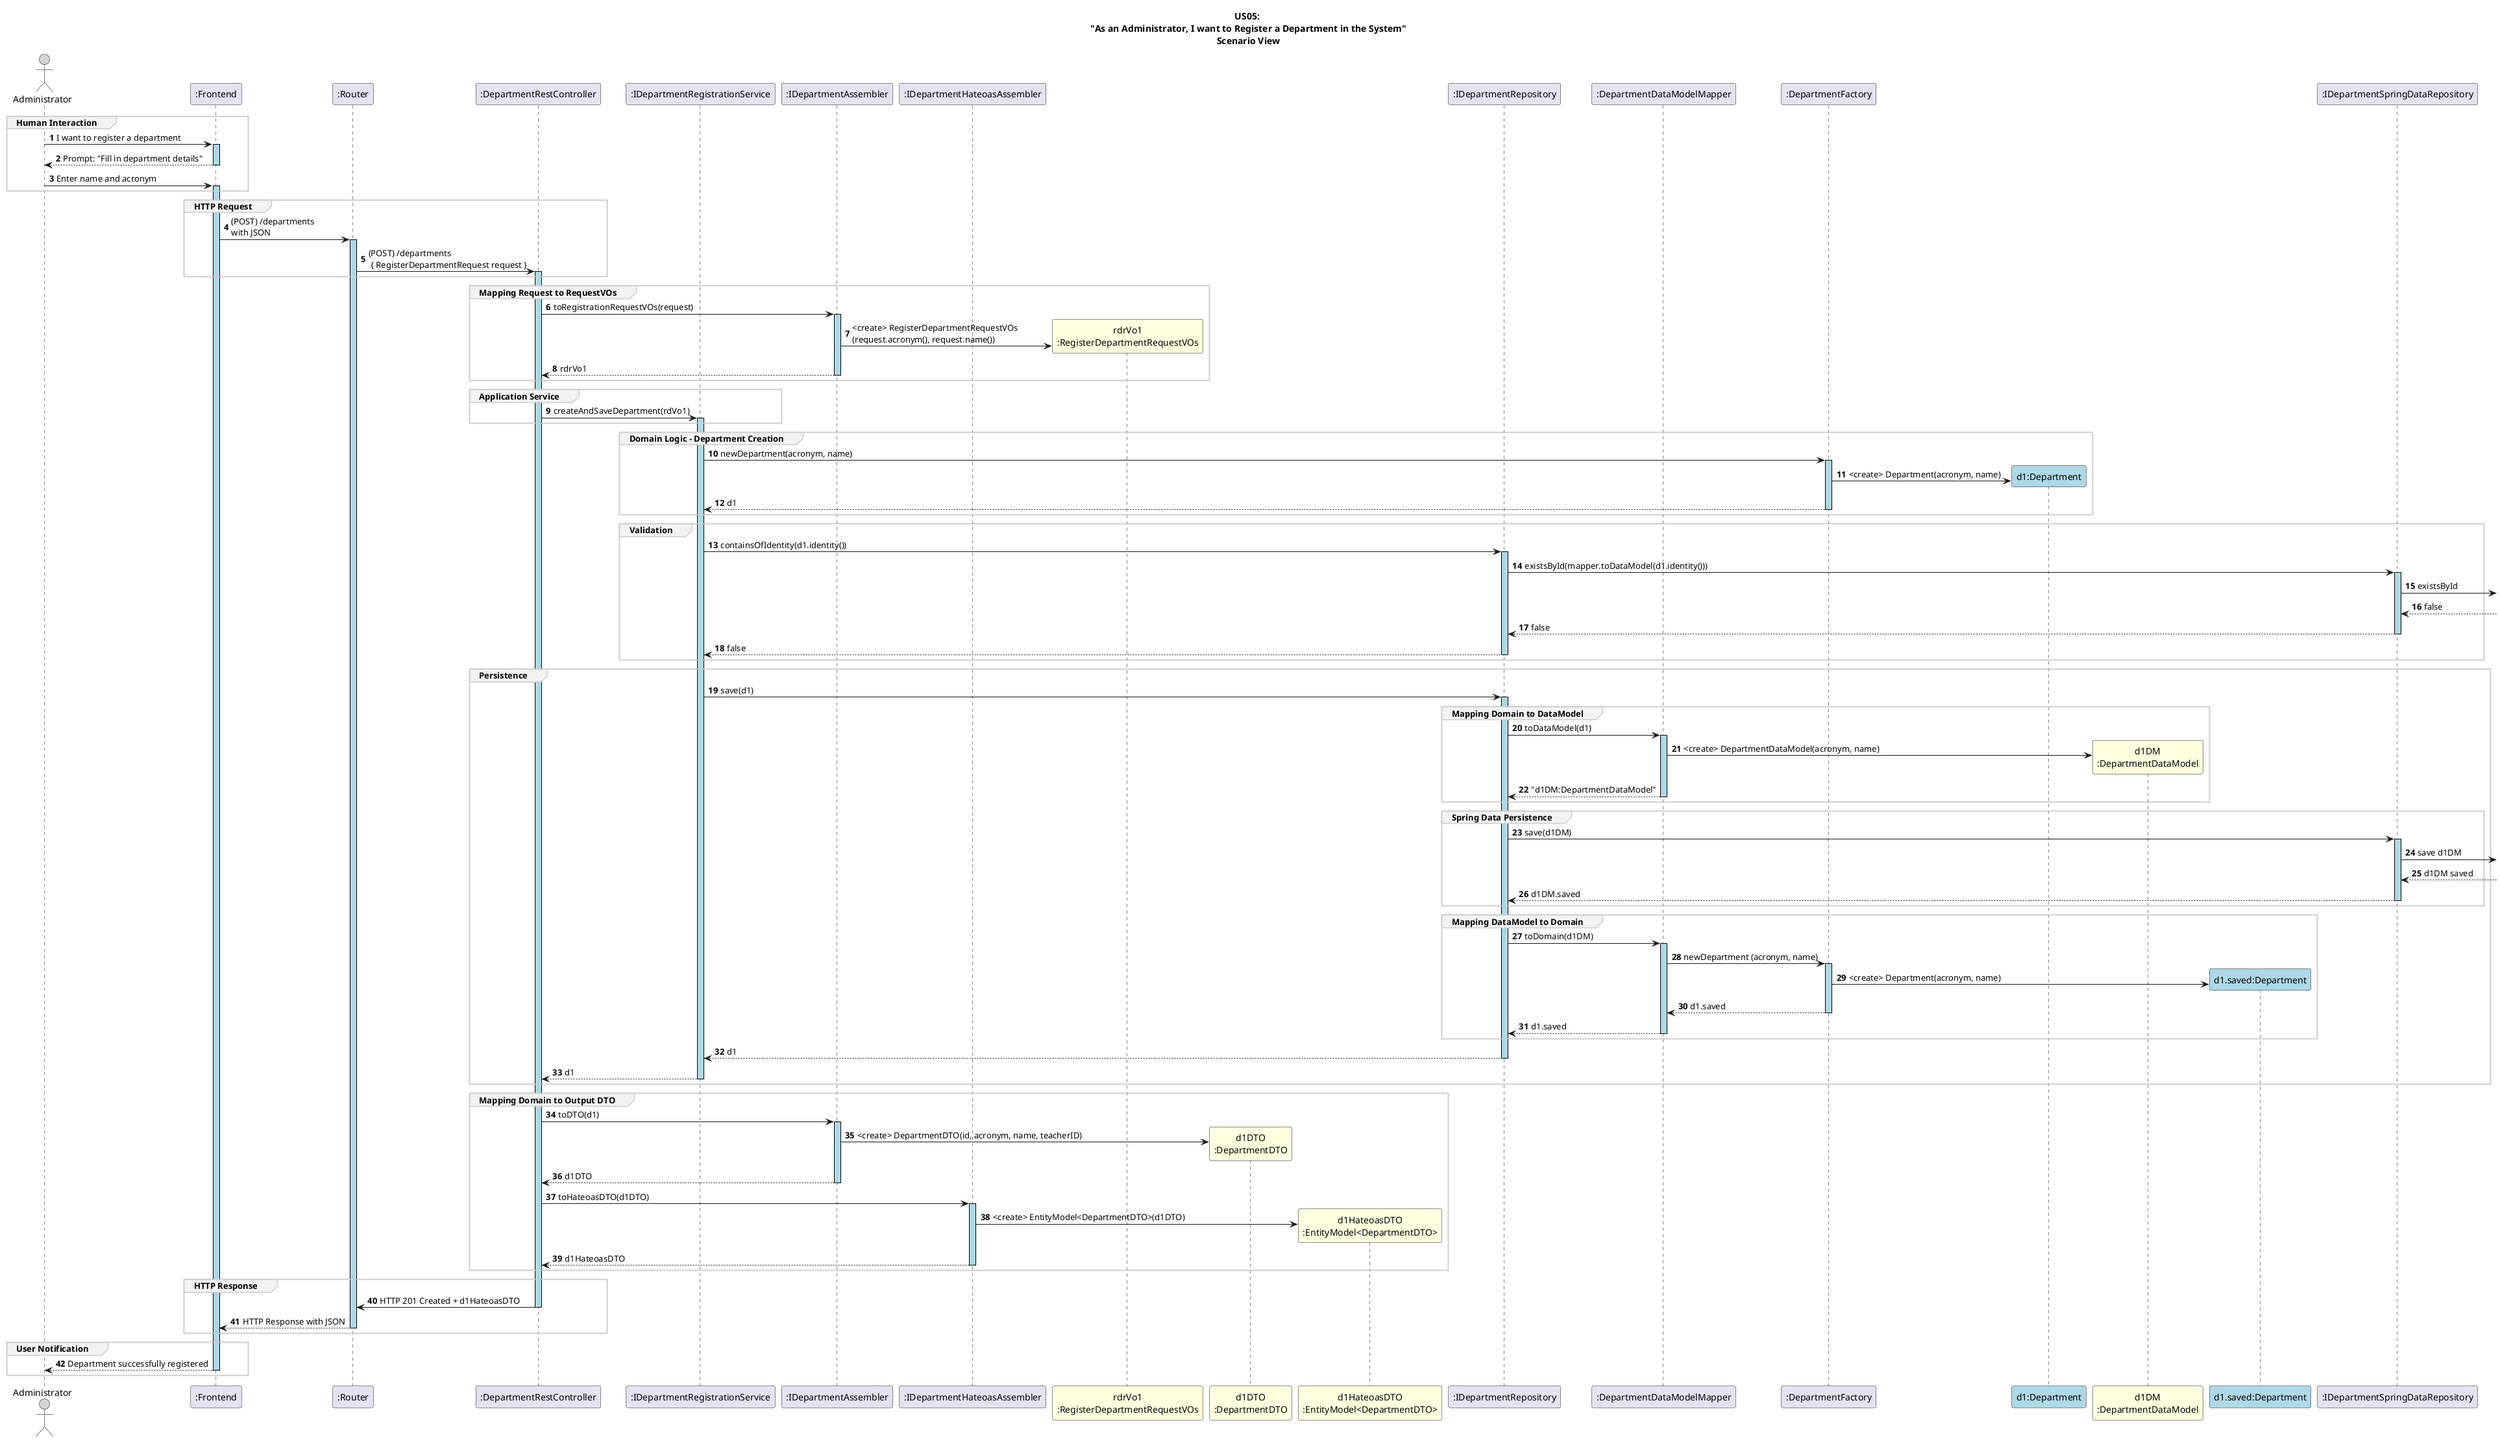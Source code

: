 @startuml

title US05: \n"As an Administrator, I want to Register a Department in the System"\nScenario View

autonumber
skinparam sequence {
    LifelineBorderColor black
    LifelineBackgroundColor LightBlue
    ActorBorderColor black
    ActorBackgroundColor LightGray
    GroupBorderColor #cccccc
    GroupBackgroundColor #f2f2f2
}

actor "Administrator" as Administrator
participant ":Frontend" as UI
participant ":Router" as Router
participant ":DepartmentRestController" as Controller
participant ":IDepartmentRegistrationService" as Service
participant ":IDepartmentAssembler" as Mapper
participant ":IDepartmentHateoasAssembler" as HAAssembler
participant "rdrVo1\n:RegisterDepartmentRequestVOs" as Request #LightYellow
participant "d1DTO\n:DepartmentDTO" as DepartmentDTO #LightYellow
participant "d1HateoasDTO\n:EntityModel<DepartmentDTO>" as DepartmentHateoasDTO #LightYellow
participant ":IDepartmentRepository" as Repository
participant ":DepartmentDataModelMapper" as DataModelMapper
participant ":DepartmentFactory" as Factory
participant "d1:Department" as Department #LightBlue
participant "d1DM\n:DepartmentDataModel" as DepartmentDataModel #LightYellow
participant "d1.saved:Department" as Department2 #LightBlue
participant ":IDepartmentSpringDataRepository" as SpringDataRepo

group Human Interaction
Administrator -> UI ++: I want to register a department
UI --> Administrator --: Prompt: "Fill in department details"
Administrator -> UI ++: Enter name and acronym
end group

group HTTP Request
UI -> Router ++: (POST) /departments\nwith JSON
Router -> Controller ++: (POST) /departments\n { RegisterDepartmentRequest request }
end group

group Mapping Request to RequestVOs
Controller -> Mapper ++: toRegistrationRequestVOs(request)
Mapper -> Request **: <create> RegisterDepartmentRequestVOs\n(request.acronym(), request.name())
Mapper --> Controller --: rdrVo1
end group

group Application Service
Controller -> Service ++: createAndSaveDepartment(rdVo1)
end group

group Domain Logic – Department Creation
Service -> Factory ++: newDepartment(acronym, name)
Factory -> Department **: <create> Department(acronym, name)
Factory --> Service --: d1
end group

group Validation
Service -> Repository ++: containsOfIdentity(d1.identity())
Repository -> SpringDataRepo ++: existsById(mapper.toDataModel(d1.identity()))
SpringDataRepo -> : existsById
SpringDataRepo <-- : false
SpringDataRepo --> Repository --: false
Repository --> Service --: false
end group

group Persistence
Service -> Repository ++: save(d1)

group Mapping Domain to DataModel
Repository -> DataModelMapper ++: toDataModel(d1)
DataModelMapper -> DepartmentDataModel **: <create> DepartmentDataModel(acronym, name)
DataModelMapper --> Repository --: "d1DM:DepartmentDataModel"
end group

group Spring Data Persistence
Repository -> SpringDataRepo ++: save(d1DM)
SpringDataRepo -> : save d1DM
SpringDataRepo <-- : d1DM saved
SpringDataRepo --> Repository --: d1DM.saved
end group

group Mapping DataModel to Domain
Repository -> DataModelMapper ++: toDomain(d1DM)
DataModelMapper -> Factory ++: newDepartment (acronym, name)
Factory -> Department2 **: <create> Department(acronym, name)
Factory --> DataModelMapper --: d1.saved
DataModelMapper --> Repository --: d1.saved
end group

Repository --> Service --: d1
Service --> Controller --: d1

end group

group Mapping Domain to Output DTO
Controller -> Mapper ++: toDTO(d1)
Mapper -> DepartmentDTO **: <create> DepartmentDTO(id, acronym, name, teacherID)
Mapper --> Controller --: d1DTO
Controller -> HAAssembler ++: toHateoasDTO(d1DTO)
HAAssembler -> DepartmentHateoasDTO **: <create> EntityModel<DepartmentDTO>(d1DTO)
HAAssembler --> Controller --: d1HateoasDTO
end group

group HTTP Response
Controller -> Router --: HTTP 201 Created + d1HateoasDTO
Router --> UI --: HTTP Response with JSON
end group

group User Notification
UI --> Administrator --: Department successfully registered
end group

@enduml

